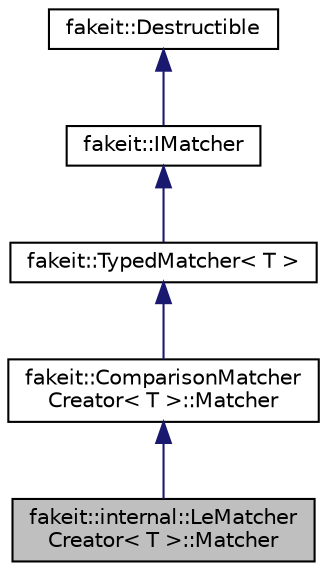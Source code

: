 digraph "fakeit::internal::LeMatcherCreator&lt; T &gt;::Matcher"
{
  edge [fontname="Helvetica",fontsize="10",labelfontname="Helvetica",labelfontsize="10"];
  node [fontname="Helvetica",fontsize="10",shape=record];
  Node1 [label="fakeit::internal::LeMatcher\lCreator\< T \>::Matcher",height=0.2,width=0.4,color="black", fillcolor="grey75", style="filled" fontcolor="black"];
  Node2 -> Node1 [dir="back",color="midnightblue",fontsize="10",style="solid",fontname="Helvetica"];
  Node2 [label="fakeit::ComparisonMatcher\lCreator\< T \>::Matcher",height=0.2,width=0.4,color="black", fillcolor="white", style="filled",URL="$dc/d72/structfakeit_1_1ComparisonMatcherCreator_1_1Matcher.html"];
  Node3 -> Node2 [dir="back",color="midnightblue",fontsize="10",style="solid",fontname="Helvetica"];
  Node3 [label="fakeit::TypedMatcher\< T \>",height=0.2,width=0.4,color="black", fillcolor="white", style="filled",URL="$d3/ddb/structfakeit_1_1TypedMatcher.html"];
  Node4 -> Node3 [dir="back",color="midnightblue",fontsize="10",style="solid",fontname="Helvetica"];
  Node4 [label="fakeit::IMatcher",height=0.2,width=0.4,color="black", fillcolor="white", style="filled",URL="$d5/dc6/structfakeit_1_1IMatcher.html"];
  Node5 -> Node4 [dir="back",color="midnightblue",fontsize="10",style="solid",fontname="Helvetica"];
  Node5 [label="fakeit::Destructible",height=0.2,width=0.4,color="black", fillcolor="white", style="filled",URL="$d3/d31/classfakeit_1_1Destructible.html"];
}
